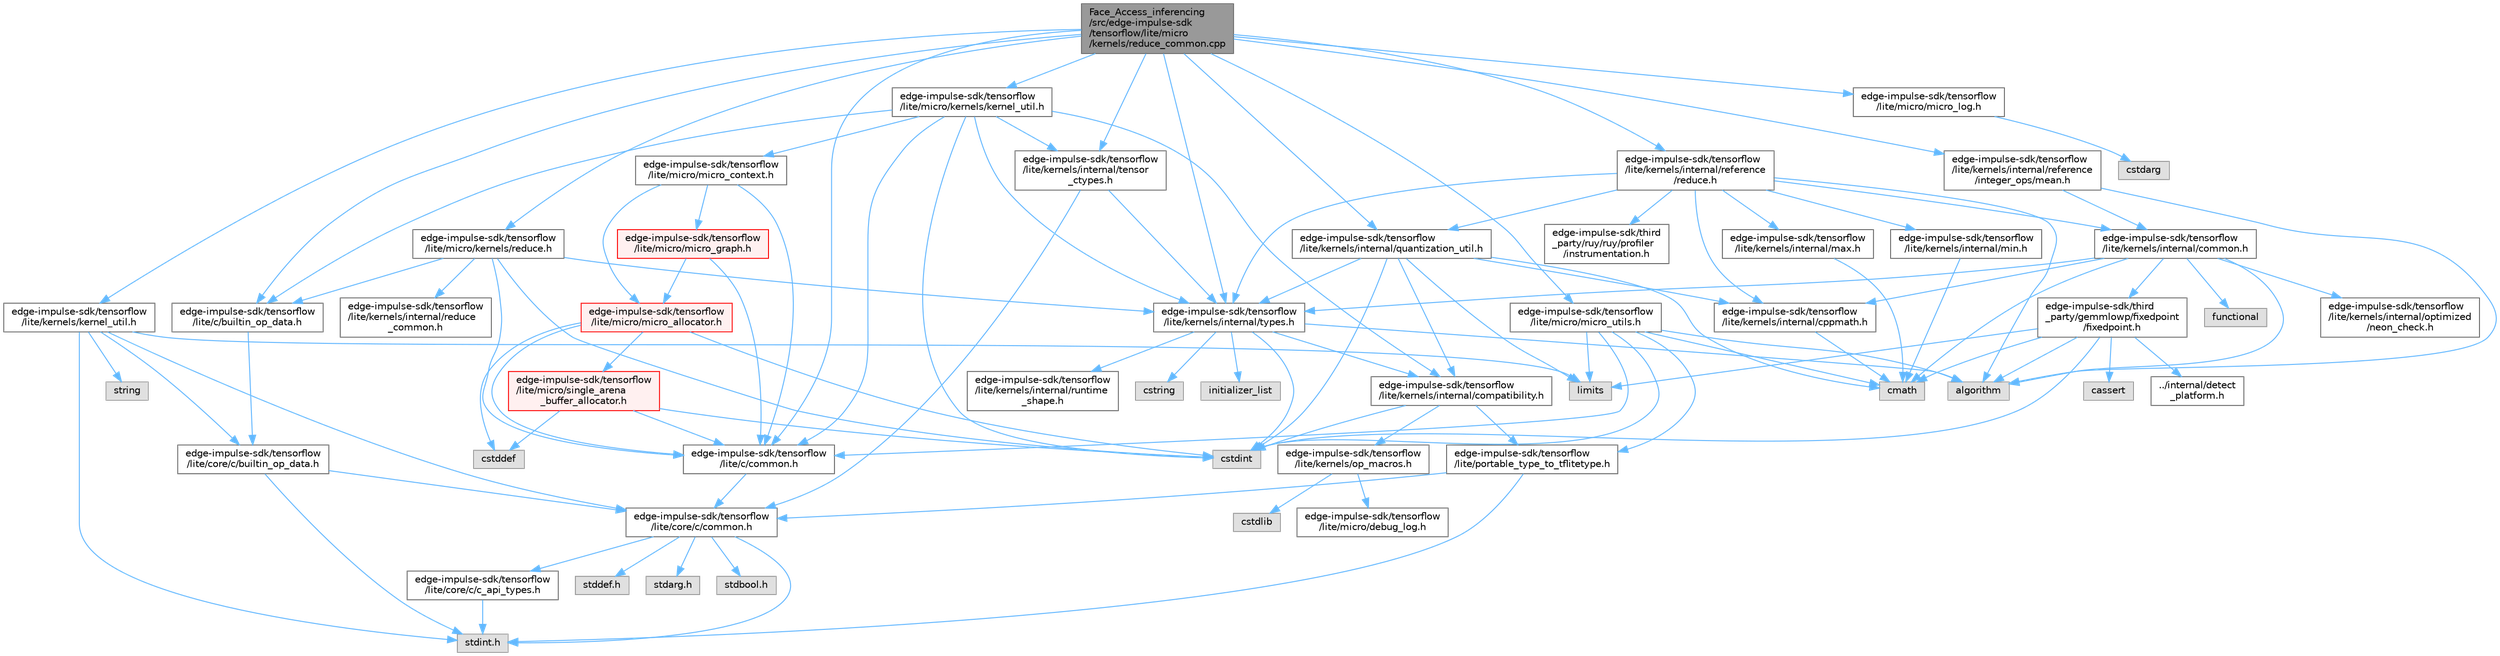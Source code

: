 digraph "Face_Access_inferencing/src/edge-impulse-sdk/tensorflow/lite/micro/kernels/reduce_common.cpp"
{
 // LATEX_PDF_SIZE
  bgcolor="transparent";
  edge [fontname=Helvetica,fontsize=10,labelfontname=Helvetica,labelfontsize=10];
  node [fontname=Helvetica,fontsize=10,shape=box,height=0.2,width=0.4];
  Node1 [id="Node000001",label="Face_Access_inferencing\l/src/edge-impulse-sdk\l/tensorflow/lite/micro\l/kernels/reduce_common.cpp",height=0.2,width=0.4,color="gray40", fillcolor="grey60", style="filled", fontcolor="black",tooltip=" "];
  Node1 -> Node2 [id="edge106_Node000001_Node000002",color="steelblue1",style="solid",tooltip=" "];
  Node2 [id="Node000002",label="edge-impulse-sdk/tensorflow\l/lite/c/builtin_op_data.h",height=0.2,width=0.4,color="grey40", fillcolor="white", style="filled",URL="$_face___access__inferencing_2src_2edge-impulse-sdk_2tensorflow_2lite_2c_2builtin__op__data_8h.html",tooltip=" "];
  Node2 -> Node3 [id="edge107_Node000002_Node000003",color="steelblue1",style="solid",tooltip=" "];
  Node3 [id="Node000003",label="edge-impulse-sdk/tensorflow\l/lite/core/c/builtin_op_data.h",height=0.2,width=0.4,color="grey40", fillcolor="white", style="filled",URL="$_face___access__inferencing_2src_2edge-impulse-sdk_2tensorflow_2lite_2core_2c_2builtin__op__data_8h.html",tooltip=" "];
  Node3 -> Node4 [id="edge108_Node000003_Node000004",color="steelblue1",style="solid",tooltip=" "];
  Node4 [id="Node000004",label="stdint.h",height=0.2,width=0.4,color="grey60", fillcolor="#E0E0E0", style="filled",tooltip=" "];
  Node3 -> Node5 [id="edge109_Node000003_Node000005",color="steelblue1",style="solid",tooltip=" "];
  Node5 [id="Node000005",label="edge-impulse-sdk/tensorflow\l/lite/core/c/common.h",height=0.2,width=0.4,color="grey40", fillcolor="white", style="filled",URL="$_face___access__inferencing_2src_2edge-impulse-sdk_2tensorflow_2lite_2core_2c_2common_8h.html",tooltip=" "];
  Node5 -> Node6 [id="edge110_Node000005_Node000006",color="steelblue1",style="solid",tooltip=" "];
  Node6 [id="Node000006",label="stdarg.h",height=0.2,width=0.4,color="grey60", fillcolor="#E0E0E0", style="filled",tooltip=" "];
  Node5 -> Node7 [id="edge111_Node000005_Node000007",color="steelblue1",style="solid",tooltip=" "];
  Node7 [id="Node000007",label="stdbool.h",height=0.2,width=0.4,color="grey60", fillcolor="#E0E0E0", style="filled",tooltip=" "];
  Node5 -> Node8 [id="edge112_Node000005_Node000008",color="steelblue1",style="solid",tooltip=" "];
  Node8 [id="Node000008",label="stddef.h",height=0.2,width=0.4,color="grey60", fillcolor="#E0E0E0", style="filled",tooltip=" "];
  Node5 -> Node4 [id="edge113_Node000005_Node000004",color="steelblue1",style="solid",tooltip=" "];
  Node5 -> Node9 [id="edge114_Node000005_Node000009",color="steelblue1",style="solid",tooltip=" "];
  Node9 [id="Node000009",label="edge-impulse-sdk/tensorflow\l/lite/core/c/c_api_types.h",height=0.2,width=0.4,color="grey40", fillcolor="white", style="filled",URL="$_face___access__inferencing_2src_2edge-impulse-sdk_2tensorflow_2lite_2core_2c_2c__api__types_8h.html",tooltip=" "];
  Node9 -> Node4 [id="edge115_Node000009_Node000004",color="steelblue1",style="solid",tooltip=" "];
  Node1 -> Node10 [id="edge116_Node000001_Node000010",color="steelblue1",style="solid",tooltip=" "];
  Node10 [id="Node000010",label="edge-impulse-sdk/tensorflow\l/lite/c/common.h",height=0.2,width=0.4,color="grey40", fillcolor="white", style="filled",URL="$_face___access__inferencing_2src_2edge-impulse-sdk_2tensorflow_2lite_2c_2common_8h.html",tooltip=" "];
  Node10 -> Node5 [id="edge117_Node000010_Node000005",color="steelblue1",style="solid",tooltip=" "];
  Node1 -> Node11 [id="edge118_Node000001_Node000011",color="steelblue1",style="solid",tooltip=" "];
  Node11 [id="Node000011",label="edge-impulse-sdk/tensorflow\l/lite/kernels/internal/quantization_util.h",height=0.2,width=0.4,color="grey40", fillcolor="white", style="filled",URL="$_face___access__inferencing_2src_2edge-impulse-sdk_2tensorflow_2lite_2kernels_2internal_2quantization__util_8h.html",tooltip=" "];
  Node11 -> Node12 [id="edge119_Node000011_Node000012",color="steelblue1",style="solid",tooltip=" "];
  Node12 [id="Node000012",label="cmath",height=0.2,width=0.4,color="grey60", fillcolor="#E0E0E0", style="filled",tooltip=" "];
  Node11 -> Node13 [id="edge120_Node000011_Node000013",color="steelblue1",style="solid",tooltip=" "];
  Node13 [id="Node000013",label="cstdint",height=0.2,width=0.4,color="grey60", fillcolor="#E0E0E0", style="filled",tooltip=" "];
  Node11 -> Node14 [id="edge121_Node000011_Node000014",color="steelblue1",style="solid",tooltip=" "];
  Node14 [id="Node000014",label="limits",height=0.2,width=0.4,color="grey60", fillcolor="#E0E0E0", style="filled",tooltip=" "];
  Node11 -> Node15 [id="edge122_Node000011_Node000015",color="steelblue1",style="solid",tooltip=" "];
  Node15 [id="Node000015",label="edge-impulse-sdk/tensorflow\l/lite/kernels/internal/compatibility.h",height=0.2,width=0.4,color="grey40", fillcolor="white", style="filled",URL="$_face___access__inferencing_2src_2edge-impulse-sdk_2tensorflow_2lite_2kernels_2internal_2compatibility_8h.html",tooltip=" "];
  Node15 -> Node13 [id="edge123_Node000015_Node000013",color="steelblue1",style="solid",tooltip=" "];
  Node15 -> Node16 [id="edge124_Node000015_Node000016",color="steelblue1",style="solid",tooltip=" "];
  Node16 [id="Node000016",label="edge-impulse-sdk/tensorflow\l/lite/portable_type_to_tflitetype.h",height=0.2,width=0.4,color="grey40", fillcolor="white", style="filled",URL="$_face___access__inferencing_2src_2edge-impulse-sdk_2tensorflow_2lite_2portable__type__to__tflitetype_8h.html",tooltip=" "];
  Node16 -> Node4 [id="edge125_Node000016_Node000004",color="steelblue1",style="solid",tooltip=" "];
  Node16 -> Node5 [id="edge126_Node000016_Node000005",color="steelblue1",style="solid",tooltip=" "];
  Node15 -> Node17 [id="edge127_Node000015_Node000017",color="steelblue1",style="solid",tooltip=" "];
  Node17 [id="Node000017",label="edge-impulse-sdk/tensorflow\l/lite/kernels/op_macros.h",height=0.2,width=0.4,color="grey40", fillcolor="white", style="filled",URL="$_face___access__inferencing_2src_2edge-impulse-sdk_2tensorflow_2lite_2kernels_2op__macros_8h.html",tooltip=" "];
  Node17 -> Node18 [id="edge128_Node000017_Node000018",color="steelblue1",style="solid",tooltip=" "];
  Node18 [id="Node000018",label="edge-impulse-sdk/tensorflow\l/lite/micro/debug_log.h",height=0.2,width=0.4,color="grey40", fillcolor="white", style="filled",URL="$_face___access__inferencing_2src_2edge-impulse-sdk_2tensorflow_2lite_2micro_2debug__log_8h.html",tooltip=" "];
  Node17 -> Node19 [id="edge129_Node000017_Node000019",color="steelblue1",style="solid",tooltip=" "];
  Node19 [id="Node000019",label="cstdlib",height=0.2,width=0.4,color="grey60", fillcolor="#E0E0E0", style="filled",tooltip=" "];
  Node11 -> Node20 [id="edge130_Node000011_Node000020",color="steelblue1",style="solid",tooltip=" "];
  Node20 [id="Node000020",label="edge-impulse-sdk/tensorflow\l/lite/kernels/internal/cppmath.h",height=0.2,width=0.4,color="grey40", fillcolor="white", style="filled",URL="$_face___access__inferencing_2src_2edge-impulse-sdk_2tensorflow_2lite_2kernels_2internal_2cppmath_8h.html",tooltip=" "];
  Node20 -> Node12 [id="edge131_Node000020_Node000012",color="steelblue1",style="solid",tooltip=" "];
  Node11 -> Node21 [id="edge132_Node000011_Node000021",color="steelblue1",style="solid",tooltip=" "];
  Node21 [id="Node000021",label="edge-impulse-sdk/tensorflow\l/lite/kernels/internal/types.h",height=0.2,width=0.4,color="grey40", fillcolor="white", style="filled",URL="$_face___access__inferencing_2src_2edge-impulse-sdk_2tensorflow_2lite_2kernels_2internal_2types_8h.html",tooltip=" "];
  Node21 -> Node22 [id="edge133_Node000021_Node000022",color="steelblue1",style="solid",tooltip=" "];
  Node22 [id="Node000022",label="algorithm",height=0.2,width=0.4,color="grey60", fillcolor="#E0E0E0", style="filled",tooltip=" "];
  Node21 -> Node13 [id="edge134_Node000021_Node000013",color="steelblue1",style="solid",tooltip=" "];
  Node21 -> Node23 [id="edge135_Node000021_Node000023",color="steelblue1",style="solid",tooltip=" "];
  Node23 [id="Node000023",label="cstring",height=0.2,width=0.4,color="grey60", fillcolor="#E0E0E0", style="filled",tooltip=" "];
  Node21 -> Node24 [id="edge136_Node000021_Node000024",color="steelblue1",style="solid",tooltip=" "];
  Node24 [id="Node000024",label="initializer_list",height=0.2,width=0.4,color="grey60", fillcolor="#E0E0E0", style="filled",tooltip=" "];
  Node21 -> Node15 [id="edge137_Node000021_Node000015",color="steelblue1",style="solid",tooltip=" "];
  Node21 -> Node25 [id="edge138_Node000021_Node000025",color="steelblue1",style="solid",tooltip=" "];
  Node25 [id="Node000025",label="edge-impulse-sdk/tensorflow\l/lite/kernels/internal/runtime\l_shape.h",height=0.2,width=0.4,color="grey40", fillcolor="white", style="filled",URL="$_face___access__inferencing_2src_2edge-impulse-sdk_2tensorflow_2lite_2kernels_2internal_2runtime__shape_8h.html",tooltip=" "];
  Node1 -> Node26 [id="edge139_Node000001_Node000026",color="steelblue1",style="solid",tooltip=" "];
  Node26 [id="Node000026",label="edge-impulse-sdk/tensorflow\l/lite/kernels/internal/reference\l/integer_ops/mean.h",height=0.2,width=0.4,color="grey40", fillcolor="white", style="filled",URL="$_face___access__inferencing_2src_2edge-impulse-sdk_2tensorflow_2lite_2kernels_2internal_2reference_2integer__ops_2mean_8h.html",tooltip=" "];
  Node26 -> Node22 [id="edge140_Node000026_Node000022",color="steelblue1",style="solid",tooltip=" "];
  Node26 -> Node27 [id="edge141_Node000026_Node000027",color="steelblue1",style="solid",tooltip=" "];
  Node27 [id="Node000027",label="edge-impulse-sdk/tensorflow\l/lite/kernels/internal/common.h",height=0.2,width=0.4,color="grey40", fillcolor="white", style="filled",URL="$_face___access__inferencing_2src_2edge-impulse-sdk_2tensorflow_2lite_2kernels_2internal_2common_8h.html",tooltip=" "];
  Node27 -> Node22 [id="edge142_Node000027_Node000022",color="steelblue1",style="solid",tooltip=" "];
  Node27 -> Node12 [id="edge143_Node000027_Node000012",color="steelblue1",style="solid",tooltip=" "];
  Node27 -> Node28 [id="edge144_Node000027_Node000028",color="steelblue1",style="solid",tooltip=" "];
  Node28 [id="Node000028",label="functional",height=0.2,width=0.4,color="grey60", fillcolor="#E0E0E0", style="filled",tooltip=" "];
  Node27 -> Node29 [id="edge145_Node000027_Node000029",color="steelblue1",style="solid",tooltip=" "];
  Node29 [id="Node000029",label="edge-impulse-sdk/third\l_party/gemmlowp/fixedpoint\l/fixedpoint.h",height=0.2,width=0.4,color="grey40", fillcolor="white", style="filled",URL="$_face___access__inferencing_2src_2edge-impulse-sdk_2third__party_2gemmlowp_2fixedpoint_2fixedpoint_8h.html",tooltip=" "];
  Node29 -> Node22 [id="edge146_Node000029_Node000022",color="steelblue1",style="solid",tooltip=" "];
  Node29 -> Node30 [id="edge147_Node000029_Node000030",color="steelblue1",style="solid",tooltip=" "];
  Node30 [id="Node000030",label="cassert",height=0.2,width=0.4,color="grey60", fillcolor="#E0E0E0", style="filled",tooltip=" "];
  Node29 -> Node12 [id="edge148_Node000029_Node000012",color="steelblue1",style="solid",tooltip=" "];
  Node29 -> Node13 [id="edge149_Node000029_Node000013",color="steelblue1",style="solid",tooltip=" "];
  Node29 -> Node14 [id="edge150_Node000029_Node000014",color="steelblue1",style="solid",tooltip=" "];
  Node29 -> Node31 [id="edge151_Node000029_Node000031",color="steelblue1",style="solid",tooltip=" "];
  Node31 [id="Node000031",label="../internal/detect\l_platform.h",height=0.2,width=0.4,color="grey40", fillcolor="white", style="filled",URL="$_face___access__inferencing_2src_2edge-impulse-sdk_2third__party_2gemmlowp_2internal_2detect__platform_8h.html",tooltip=" "];
  Node27 -> Node20 [id="edge152_Node000027_Node000020",color="steelblue1",style="solid",tooltip=" "];
  Node27 -> Node32 [id="edge153_Node000027_Node000032",color="steelblue1",style="solid",tooltip=" "];
  Node32 [id="Node000032",label="edge-impulse-sdk/tensorflow\l/lite/kernels/internal/optimized\l/neon_check.h",height=0.2,width=0.4,color="grey40", fillcolor="white", style="filled",URL="$_face___access__inferencing_2src_2edge-impulse-sdk_2tensorflow_2lite_2kernels_2internal_2optimized_2neon__check_8h.html",tooltip=" "];
  Node27 -> Node21 [id="edge154_Node000027_Node000021",color="steelblue1",style="solid",tooltip=" "];
  Node1 -> Node33 [id="edge155_Node000001_Node000033",color="steelblue1",style="solid",tooltip=" "];
  Node33 [id="Node000033",label="edge-impulse-sdk/tensorflow\l/lite/kernels/internal/reference\l/reduce.h",height=0.2,width=0.4,color="grey40", fillcolor="white", style="filled",URL="$_face___access__inferencing_2src_2edge-impulse-sdk_2tensorflow_2lite_2kernels_2internal_2reference_2reduce_8h.html",tooltip=" "];
  Node33 -> Node22 [id="edge156_Node000033_Node000022",color="steelblue1",style="solid",tooltip=" "];
  Node33 -> Node34 [id="edge157_Node000033_Node000034",color="steelblue1",style="solid",tooltip=" "];
  Node34 [id="Node000034",label="edge-impulse-sdk/third\l_party/ruy/ruy/profiler\l/instrumentation.h",height=0.2,width=0.4,color="grey40", fillcolor="white", style="filled",URL="$_face___access__inferencing_2src_2edge-impulse-sdk_2third__party_2ruy_2ruy_2profiler_2instrumentation_8h.html",tooltip=" "];
  Node33 -> Node27 [id="edge158_Node000033_Node000027",color="steelblue1",style="solid",tooltip=" "];
  Node33 -> Node20 [id="edge159_Node000033_Node000020",color="steelblue1",style="solid",tooltip=" "];
  Node33 -> Node35 [id="edge160_Node000033_Node000035",color="steelblue1",style="solid",tooltip=" "];
  Node35 [id="Node000035",label="edge-impulse-sdk/tensorflow\l/lite/kernels/internal/max.h",height=0.2,width=0.4,color="grey40", fillcolor="white", style="filled",URL="$_face___access__inferencing_2src_2edge-impulse-sdk_2tensorflow_2lite_2kernels_2internal_2max_8h.html",tooltip=" "];
  Node35 -> Node12 [id="edge161_Node000035_Node000012",color="steelblue1",style="solid",tooltip=" "];
  Node33 -> Node36 [id="edge162_Node000033_Node000036",color="steelblue1",style="solid",tooltip=" "];
  Node36 [id="Node000036",label="edge-impulse-sdk/tensorflow\l/lite/kernels/internal/min.h",height=0.2,width=0.4,color="grey40", fillcolor="white", style="filled",URL="$_face___access__inferencing_2src_2edge-impulse-sdk_2tensorflow_2lite_2kernels_2internal_2min_8h.html",tooltip=" "];
  Node36 -> Node12 [id="edge163_Node000036_Node000012",color="steelblue1",style="solid",tooltip=" "];
  Node33 -> Node11 [id="edge164_Node000033_Node000011",color="steelblue1",style="solid",tooltip=" "];
  Node33 -> Node21 [id="edge165_Node000033_Node000021",color="steelblue1",style="solid",tooltip=" "];
  Node1 -> Node37 [id="edge166_Node000001_Node000037",color="steelblue1",style="solid",tooltip=" "];
  Node37 [id="Node000037",label="edge-impulse-sdk/tensorflow\l/lite/kernels/internal/tensor\l_ctypes.h",height=0.2,width=0.4,color="grey40", fillcolor="white", style="filled",URL="$_face___access__inferencing_2src_2edge-impulse-sdk_2tensorflow_2lite_2kernels_2internal_2tensor__ctypes_8h.html",tooltip=" "];
  Node37 -> Node5 [id="edge167_Node000037_Node000005",color="steelblue1",style="solid",tooltip=" "];
  Node37 -> Node21 [id="edge168_Node000037_Node000021",color="steelblue1",style="solid",tooltip=" "];
  Node1 -> Node21 [id="edge169_Node000001_Node000021",color="steelblue1",style="solid",tooltip=" "];
  Node1 -> Node38 [id="edge170_Node000001_Node000038",color="steelblue1",style="solid",tooltip=" "];
  Node38 [id="Node000038",label="edge-impulse-sdk/tensorflow\l/lite/kernels/kernel_util.h",height=0.2,width=0.4,color="grey40", fillcolor="white", style="filled",URL="$_face___access__inferencing_2src_2edge-impulse-sdk_2tensorflow_2lite_2kernels_2kernel__util_8h.html",tooltip=" "];
  Node38 -> Node4 [id="edge171_Node000038_Node000004",color="steelblue1",style="solid",tooltip=" "];
  Node38 -> Node14 [id="edge172_Node000038_Node000014",color="steelblue1",style="solid",tooltip=" "];
  Node38 -> Node39 [id="edge173_Node000038_Node000039",color="steelblue1",style="solid",tooltip=" "];
  Node39 [id="Node000039",label="string",height=0.2,width=0.4,color="grey60", fillcolor="#E0E0E0", style="filled",tooltip=" "];
  Node38 -> Node3 [id="edge174_Node000038_Node000003",color="steelblue1",style="solid",tooltip=" "];
  Node38 -> Node5 [id="edge175_Node000038_Node000005",color="steelblue1",style="solid",tooltip=" "];
  Node1 -> Node40 [id="edge176_Node000001_Node000040",color="steelblue1",style="solid",tooltip=" "];
  Node40 [id="Node000040",label="edge-impulse-sdk/tensorflow\l/lite/micro/kernels/kernel_util.h",height=0.2,width=0.4,color="grey40", fillcolor="white", style="filled",URL="$_face___access__inferencing_2src_2edge-impulse-sdk_2tensorflow_2lite_2micro_2kernels_2kernel__util_8h.html",tooltip=" "];
  Node40 -> Node13 [id="edge177_Node000040_Node000013",color="steelblue1",style="solid",tooltip=" "];
  Node40 -> Node2 [id="edge178_Node000040_Node000002",color="steelblue1",style="solid",tooltip=" "];
  Node40 -> Node10 [id="edge179_Node000040_Node000010",color="steelblue1",style="solid",tooltip=" "];
  Node40 -> Node15 [id="edge180_Node000040_Node000015",color="steelblue1",style="solid",tooltip=" "];
  Node40 -> Node37 [id="edge181_Node000040_Node000037",color="steelblue1",style="solid",tooltip=" "];
  Node40 -> Node21 [id="edge182_Node000040_Node000021",color="steelblue1",style="solid",tooltip=" "];
  Node40 -> Node41 [id="edge183_Node000040_Node000041",color="steelblue1",style="solid",tooltip=" "];
  Node41 [id="Node000041",label="edge-impulse-sdk/tensorflow\l/lite/micro/micro_context.h",height=0.2,width=0.4,color="grey40", fillcolor="white", style="filled",URL="$_face___access__inferencing_2src_2edge-impulse-sdk_2tensorflow_2lite_2micro_2micro__context_8h.html",tooltip=" "];
  Node41 -> Node10 [id="edge184_Node000041_Node000010",color="steelblue1",style="solid",tooltip=" "];
  Node41 -> Node42 [id="edge185_Node000041_Node000042",color="steelblue1",style="solid",tooltip=" "];
  Node42 [id="Node000042",label="edge-impulse-sdk/tensorflow\l/lite/micro/micro_allocator.h",height=0.2,width=0.4,color="red", fillcolor="#FFF0F0", style="filled",URL="$_face___access__inferencing_2src_2edge-impulse-sdk_2tensorflow_2lite_2micro_2micro__allocator_8h.html",tooltip=" "];
  Node42 -> Node43 [id="edge186_Node000042_Node000043",color="steelblue1",style="solid",tooltip=" "];
  Node43 [id="Node000043",label="cstddef",height=0.2,width=0.4,color="grey60", fillcolor="#E0E0E0", style="filled",tooltip=" "];
  Node42 -> Node13 [id="edge187_Node000042_Node000013",color="steelblue1",style="solid",tooltip=" "];
  Node42 -> Node10 [id="edge188_Node000042_Node000010",color="steelblue1",style="solid",tooltip=" "];
  Node42 -> Node44 [id="edge189_Node000042_Node000044",color="steelblue1",style="solid",tooltip=" "];
  Node44 [id="Node000044",label="edge-impulse-sdk/tensorflow\l/lite/micro/single_arena\l_buffer_allocator.h",height=0.2,width=0.4,color="red", fillcolor="#FFF0F0", style="filled",URL="$_face___access__inferencing_2src_2edge-impulse-sdk_2tensorflow_2lite_2micro_2single__arena__buffer__allocator_8h.html",tooltip=" "];
  Node44 -> Node43 [id="edge190_Node000044_Node000043",color="steelblue1",style="solid",tooltip=" "];
  Node44 -> Node13 [id="edge191_Node000044_Node000013",color="steelblue1",style="solid",tooltip=" "];
  Node44 -> Node10 [id="edge192_Node000044_Node000010",color="steelblue1",style="solid",tooltip=" "];
  Node41 -> Node86 [id="edge193_Node000041_Node000086",color="steelblue1",style="solid",tooltip=" "];
  Node86 [id="Node000086",label="edge-impulse-sdk/tensorflow\l/lite/micro/micro_graph.h",height=0.2,width=0.4,color="red", fillcolor="#FFF0F0", style="filled",URL="$_face___access__inferencing_2src_2edge-impulse-sdk_2tensorflow_2lite_2micro_2micro__graph_8h.html",tooltip=" "];
  Node86 -> Node10 [id="edge194_Node000086_Node000010",color="steelblue1",style="solid",tooltip=" "];
  Node86 -> Node42 [id="edge195_Node000086_Node000042",color="steelblue1",style="solid",tooltip=" "];
  Node1 -> Node88 [id="edge196_Node000001_Node000088",color="steelblue1",style="solid",tooltip=" "];
  Node88 [id="Node000088",label="edge-impulse-sdk/tensorflow\l/lite/micro/kernels/reduce.h",height=0.2,width=0.4,color="grey40", fillcolor="white", style="filled",URL="$_face___access__inferencing_2src_2edge-impulse-sdk_2tensorflow_2lite_2micro_2kernels_2reduce_8h.html",tooltip=" "];
  Node88 -> Node13 [id="edge197_Node000088_Node000013",color="steelblue1",style="solid",tooltip=" "];
  Node88 -> Node2 [id="edge198_Node000088_Node000002",color="steelblue1",style="solid",tooltip=" "];
  Node88 -> Node10 [id="edge199_Node000088_Node000010",color="steelblue1",style="solid",tooltip=" "];
  Node88 -> Node21 [id="edge200_Node000088_Node000021",color="steelblue1",style="solid",tooltip=" "];
  Node88 -> Node89 [id="edge201_Node000088_Node000089",color="steelblue1",style="solid",tooltip=" "];
  Node89 [id="Node000089",label="edge-impulse-sdk/tensorflow\l/lite/kernels/internal/reduce\l_common.h",height=0.2,width=0.4,color="grey40", fillcolor="white", style="filled",URL="$reduce__common_8h.html",tooltip=" "];
  Node1 -> Node90 [id="edge202_Node000001_Node000090",color="steelblue1",style="solid",tooltip=" "];
  Node90 [id="Node000090",label="edge-impulse-sdk/tensorflow\l/lite/micro/micro_log.h",height=0.2,width=0.4,color="grey40", fillcolor="white", style="filled",URL="$_face___access__inferencing_2src_2edge-impulse-sdk_2tensorflow_2lite_2micro_2micro__log_8h.html",tooltip=" "];
  Node90 -> Node85 [id="edge203_Node000090_Node000085",color="steelblue1",style="solid",tooltip=" "];
  Node85 [id="Node000085",label="cstdarg",height=0.2,width=0.4,color="grey60", fillcolor="#E0E0E0", style="filled",tooltip=" "];
  Node1 -> Node91 [id="edge204_Node000001_Node000091",color="steelblue1",style="solid",tooltip=" "];
  Node91 [id="Node000091",label="edge-impulse-sdk/tensorflow\l/lite/micro/micro_utils.h",height=0.2,width=0.4,color="grey40", fillcolor="white", style="filled",URL="$_face___access__inferencing_2src_2edge-impulse-sdk_2tensorflow_2lite_2micro_2micro__utils_8h.html",tooltip=" "];
  Node91 -> Node22 [id="edge205_Node000091_Node000022",color="steelblue1",style="solid",tooltip=" "];
  Node91 -> Node12 [id="edge206_Node000091_Node000012",color="steelblue1",style="solid",tooltip=" "];
  Node91 -> Node13 [id="edge207_Node000091_Node000013",color="steelblue1",style="solid",tooltip=" "];
  Node91 -> Node16 [id="edge208_Node000091_Node000016",color="steelblue1",style="solid",tooltip=" "];
  Node91 -> Node14 [id="edge209_Node000091_Node000014",color="steelblue1",style="solid",tooltip=" "];
  Node91 -> Node10 [id="edge210_Node000091_Node000010",color="steelblue1",style="solid",tooltip=" "];
}
